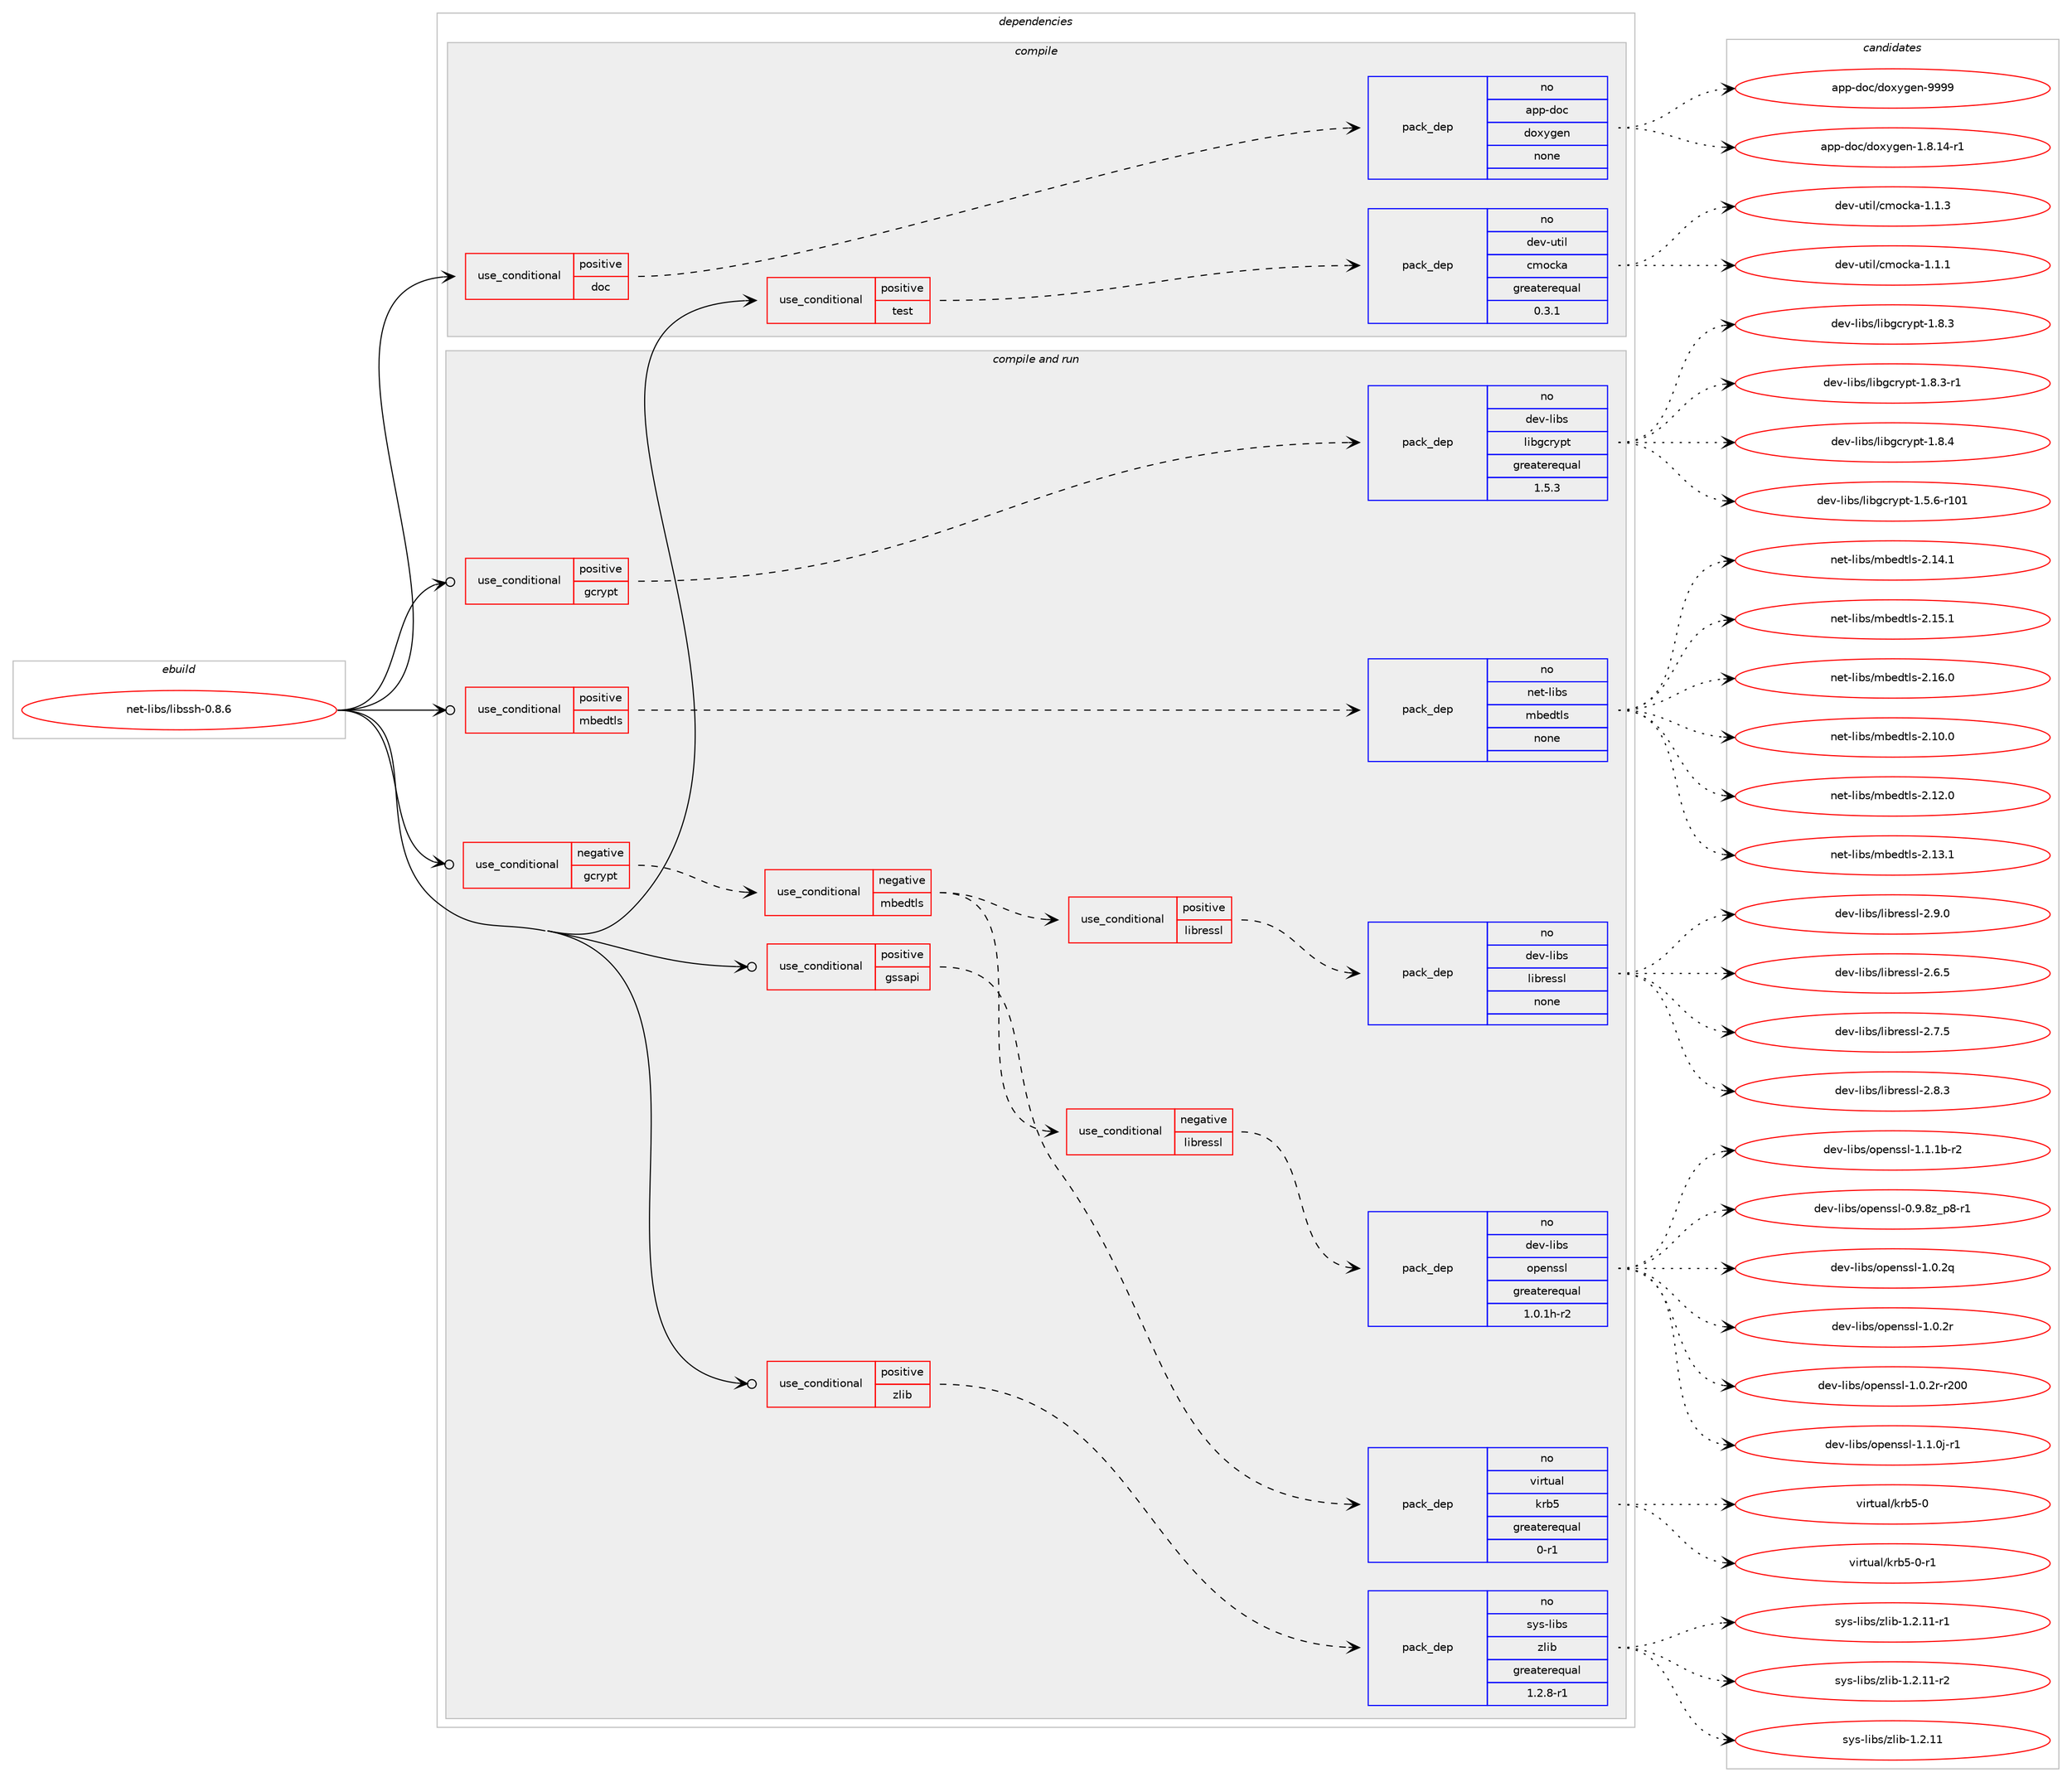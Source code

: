 digraph prolog {

# *************
# Graph options
# *************

newrank=true;
concentrate=true;
compound=true;
graph [rankdir=LR,fontname=Helvetica,fontsize=10,ranksep=1.5];#, ranksep=2.5, nodesep=0.2];
edge  [arrowhead=vee];
node  [fontname=Helvetica,fontsize=10];

# **********
# The ebuild
# **********

subgraph cluster_leftcol {
color=gray;
rank=same;
label=<<i>ebuild</i>>;
id [label="net-libs/libssh-0.8.6", color=red, width=4, href="../net-libs/libssh-0.8.6.svg"];
}

# ****************
# The dependencies
# ****************

subgraph cluster_midcol {
color=gray;
label=<<i>dependencies</i>>;
subgraph cluster_compile {
fillcolor="#eeeeee";
style=filled;
label=<<i>compile</i>>;
subgraph cond446362 {
dependency1660563 [label=<<TABLE BORDER="0" CELLBORDER="1" CELLSPACING="0" CELLPADDING="4"><TR><TD ROWSPAN="3" CELLPADDING="10">use_conditional</TD></TR><TR><TD>positive</TD></TR><TR><TD>doc</TD></TR></TABLE>>, shape=none, color=red];
subgraph pack1187241 {
dependency1660564 [label=<<TABLE BORDER="0" CELLBORDER="1" CELLSPACING="0" CELLPADDING="4" WIDTH="220"><TR><TD ROWSPAN="6" CELLPADDING="30">pack_dep</TD></TR><TR><TD WIDTH="110">no</TD></TR><TR><TD>app-doc</TD></TR><TR><TD>doxygen</TD></TR><TR><TD>none</TD></TR><TR><TD></TD></TR></TABLE>>, shape=none, color=blue];
}
dependency1660563:e -> dependency1660564:w [weight=20,style="dashed",arrowhead="vee"];
}
id:e -> dependency1660563:w [weight=20,style="solid",arrowhead="vee"];
subgraph cond446363 {
dependency1660565 [label=<<TABLE BORDER="0" CELLBORDER="1" CELLSPACING="0" CELLPADDING="4"><TR><TD ROWSPAN="3" CELLPADDING="10">use_conditional</TD></TR><TR><TD>positive</TD></TR><TR><TD>test</TD></TR></TABLE>>, shape=none, color=red];
subgraph pack1187242 {
dependency1660566 [label=<<TABLE BORDER="0" CELLBORDER="1" CELLSPACING="0" CELLPADDING="4" WIDTH="220"><TR><TD ROWSPAN="6" CELLPADDING="30">pack_dep</TD></TR><TR><TD WIDTH="110">no</TD></TR><TR><TD>dev-util</TD></TR><TR><TD>cmocka</TD></TR><TR><TD>greaterequal</TD></TR><TR><TD>0.3.1</TD></TR></TABLE>>, shape=none, color=blue];
}
dependency1660565:e -> dependency1660566:w [weight=20,style="dashed",arrowhead="vee"];
}
id:e -> dependency1660565:w [weight=20,style="solid",arrowhead="vee"];
}
subgraph cluster_compileandrun {
fillcolor="#eeeeee";
style=filled;
label=<<i>compile and run</i>>;
subgraph cond446364 {
dependency1660567 [label=<<TABLE BORDER="0" CELLBORDER="1" CELLSPACING="0" CELLPADDING="4"><TR><TD ROWSPAN="3" CELLPADDING="10">use_conditional</TD></TR><TR><TD>negative</TD></TR><TR><TD>gcrypt</TD></TR></TABLE>>, shape=none, color=red];
subgraph cond446365 {
dependency1660568 [label=<<TABLE BORDER="0" CELLBORDER="1" CELLSPACING="0" CELLPADDING="4"><TR><TD ROWSPAN="3" CELLPADDING="10">use_conditional</TD></TR><TR><TD>negative</TD></TR><TR><TD>mbedtls</TD></TR></TABLE>>, shape=none, color=red];
subgraph cond446366 {
dependency1660569 [label=<<TABLE BORDER="0" CELLBORDER="1" CELLSPACING="0" CELLPADDING="4"><TR><TD ROWSPAN="3" CELLPADDING="10">use_conditional</TD></TR><TR><TD>negative</TD></TR><TR><TD>libressl</TD></TR></TABLE>>, shape=none, color=red];
subgraph pack1187243 {
dependency1660570 [label=<<TABLE BORDER="0" CELLBORDER="1" CELLSPACING="0" CELLPADDING="4" WIDTH="220"><TR><TD ROWSPAN="6" CELLPADDING="30">pack_dep</TD></TR><TR><TD WIDTH="110">no</TD></TR><TR><TD>dev-libs</TD></TR><TR><TD>openssl</TD></TR><TR><TD>greaterequal</TD></TR><TR><TD>1.0.1h-r2</TD></TR></TABLE>>, shape=none, color=blue];
}
dependency1660569:e -> dependency1660570:w [weight=20,style="dashed",arrowhead="vee"];
}
dependency1660568:e -> dependency1660569:w [weight=20,style="dashed",arrowhead="vee"];
subgraph cond446367 {
dependency1660571 [label=<<TABLE BORDER="0" CELLBORDER="1" CELLSPACING="0" CELLPADDING="4"><TR><TD ROWSPAN="3" CELLPADDING="10">use_conditional</TD></TR><TR><TD>positive</TD></TR><TR><TD>libressl</TD></TR></TABLE>>, shape=none, color=red];
subgraph pack1187244 {
dependency1660572 [label=<<TABLE BORDER="0" CELLBORDER="1" CELLSPACING="0" CELLPADDING="4" WIDTH="220"><TR><TD ROWSPAN="6" CELLPADDING="30">pack_dep</TD></TR><TR><TD WIDTH="110">no</TD></TR><TR><TD>dev-libs</TD></TR><TR><TD>libressl</TD></TR><TR><TD>none</TD></TR><TR><TD></TD></TR></TABLE>>, shape=none, color=blue];
}
dependency1660571:e -> dependency1660572:w [weight=20,style="dashed",arrowhead="vee"];
}
dependency1660568:e -> dependency1660571:w [weight=20,style="dashed",arrowhead="vee"];
}
dependency1660567:e -> dependency1660568:w [weight=20,style="dashed",arrowhead="vee"];
}
id:e -> dependency1660567:w [weight=20,style="solid",arrowhead="odotvee"];
subgraph cond446368 {
dependency1660573 [label=<<TABLE BORDER="0" CELLBORDER="1" CELLSPACING="0" CELLPADDING="4"><TR><TD ROWSPAN="3" CELLPADDING="10">use_conditional</TD></TR><TR><TD>positive</TD></TR><TR><TD>gcrypt</TD></TR></TABLE>>, shape=none, color=red];
subgraph pack1187245 {
dependency1660574 [label=<<TABLE BORDER="0" CELLBORDER="1" CELLSPACING="0" CELLPADDING="4" WIDTH="220"><TR><TD ROWSPAN="6" CELLPADDING="30">pack_dep</TD></TR><TR><TD WIDTH="110">no</TD></TR><TR><TD>dev-libs</TD></TR><TR><TD>libgcrypt</TD></TR><TR><TD>greaterequal</TD></TR><TR><TD>1.5.3</TD></TR></TABLE>>, shape=none, color=blue];
}
dependency1660573:e -> dependency1660574:w [weight=20,style="dashed",arrowhead="vee"];
}
id:e -> dependency1660573:w [weight=20,style="solid",arrowhead="odotvee"];
subgraph cond446369 {
dependency1660575 [label=<<TABLE BORDER="0" CELLBORDER="1" CELLSPACING="0" CELLPADDING="4"><TR><TD ROWSPAN="3" CELLPADDING="10">use_conditional</TD></TR><TR><TD>positive</TD></TR><TR><TD>gssapi</TD></TR></TABLE>>, shape=none, color=red];
subgraph pack1187246 {
dependency1660576 [label=<<TABLE BORDER="0" CELLBORDER="1" CELLSPACING="0" CELLPADDING="4" WIDTH="220"><TR><TD ROWSPAN="6" CELLPADDING="30">pack_dep</TD></TR><TR><TD WIDTH="110">no</TD></TR><TR><TD>virtual</TD></TR><TR><TD>krb5</TD></TR><TR><TD>greaterequal</TD></TR><TR><TD>0-r1</TD></TR></TABLE>>, shape=none, color=blue];
}
dependency1660575:e -> dependency1660576:w [weight=20,style="dashed",arrowhead="vee"];
}
id:e -> dependency1660575:w [weight=20,style="solid",arrowhead="odotvee"];
subgraph cond446370 {
dependency1660577 [label=<<TABLE BORDER="0" CELLBORDER="1" CELLSPACING="0" CELLPADDING="4"><TR><TD ROWSPAN="3" CELLPADDING="10">use_conditional</TD></TR><TR><TD>positive</TD></TR><TR><TD>mbedtls</TD></TR></TABLE>>, shape=none, color=red];
subgraph pack1187247 {
dependency1660578 [label=<<TABLE BORDER="0" CELLBORDER="1" CELLSPACING="0" CELLPADDING="4" WIDTH="220"><TR><TD ROWSPAN="6" CELLPADDING="30">pack_dep</TD></TR><TR><TD WIDTH="110">no</TD></TR><TR><TD>net-libs</TD></TR><TR><TD>mbedtls</TD></TR><TR><TD>none</TD></TR><TR><TD></TD></TR></TABLE>>, shape=none, color=blue];
}
dependency1660577:e -> dependency1660578:w [weight=20,style="dashed",arrowhead="vee"];
}
id:e -> dependency1660577:w [weight=20,style="solid",arrowhead="odotvee"];
subgraph cond446371 {
dependency1660579 [label=<<TABLE BORDER="0" CELLBORDER="1" CELLSPACING="0" CELLPADDING="4"><TR><TD ROWSPAN="3" CELLPADDING="10">use_conditional</TD></TR><TR><TD>positive</TD></TR><TR><TD>zlib</TD></TR></TABLE>>, shape=none, color=red];
subgraph pack1187248 {
dependency1660580 [label=<<TABLE BORDER="0" CELLBORDER="1" CELLSPACING="0" CELLPADDING="4" WIDTH="220"><TR><TD ROWSPAN="6" CELLPADDING="30">pack_dep</TD></TR><TR><TD WIDTH="110">no</TD></TR><TR><TD>sys-libs</TD></TR><TR><TD>zlib</TD></TR><TR><TD>greaterequal</TD></TR><TR><TD>1.2.8-r1</TD></TR></TABLE>>, shape=none, color=blue];
}
dependency1660579:e -> dependency1660580:w [weight=20,style="dashed",arrowhead="vee"];
}
id:e -> dependency1660579:w [weight=20,style="solid",arrowhead="odotvee"];
}
subgraph cluster_run {
fillcolor="#eeeeee";
style=filled;
label=<<i>run</i>>;
}
}

# **************
# The candidates
# **************

subgraph cluster_choices {
rank=same;
color=gray;
label=<<i>candidates</i>>;

subgraph choice1187241 {
color=black;
nodesep=1;
choice97112112451001119947100111120121103101110454946564649524511449 [label="app-doc/doxygen-1.8.14-r1", color=red, width=4,href="../app-doc/doxygen-1.8.14-r1.svg"];
choice971121124510011199471001111201211031011104557575757 [label="app-doc/doxygen-9999", color=red, width=4,href="../app-doc/doxygen-9999.svg"];
dependency1660564:e -> choice97112112451001119947100111120121103101110454946564649524511449:w [style=dotted,weight="100"];
dependency1660564:e -> choice971121124510011199471001111201211031011104557575757:w [style=dotted,weight="100"];
}
subgraph choice1187242 {
color=black;
nodesep=1;
choice1001011184511711610510847991091119910797454946494649 [label="dev-util/cmocka-1.1.1", color=red, width=4,href="../dev-util/cmocka-1.1.1.svg"];
choice1001011184511711610510847991091119910797454946494651 [label="dev-util/cmocka-1.1.3", color=red, width=4,href="../dev-util/cmocka-1.1.3.svg"];
dependency1660566:e -> choice1001011184511711610510847991091119910797454946494649:w [style=dotted,weight="100"];
dependency1660566:e -> choice1001011184511711610510847991091119910797454946494651:w [style=dotted,weight="100"];
}
subgraph choice1187243 {
color=black;
nodesep=1;
choice10010111845108105981154711111210111011511510845484657465612295112564511449 [label="dev-libs/openssl-0.9.8z_p8-r1", color=red, width=4,href="../dev-libs/openssl-0.9.8z_p8-r1.svg"];
choice100101118451081059811547111112101110115115108454946484650113 [label="dev-libs/openssl-1.0.2q", color=red, width=4,href="../dev-libs/openssl-1.0.2q.svg"];
choice100101118451081059811547111112101110115115108454946484650114 [label="dev-libs/openssl-1.0.2r", color=red, width=4,href="../dev-libs/openssl-1.0.2r.svg"];
choice10010111845108105981154711111210111011511510845494648465011445114504848 [label="dev-libs/openssl-1.0.2r-r200", color=red, width=4,href="../dev-libs/openssl-1.0.2r-r200.svg"];
choice1001011184510810598115471111121011101151151084549464946481064511449 [label="dev-libs/openssl-1.1.0j-r1", color=red, width=4,href="../dev-libs/openssl-1.1.0j-r1.svg"];
choice100101118451081059811547111112101110115115108454946494649984511450 [label="dev-libs/openssl-1.1.1b-r2", color=red, width=4,href="../dev-libs/openssl-1.1.1b-r2.svg"];
dependency1660570:e -> choice10010111845108105981154711111210111011511510845484657465612295112564511449:w [style=dotted,weight="100"];
dependency1660570:e -> choice100101118451081059811547111112101110115115108454946484650113:w [style=dotted,weight="100"];
dependency1660570:e -> choice100101118451081059811547111112101110115115108454946484650114:w [style=dotted,weight="100"];
dependency1660570:e -> choice10010111845108105981154711111210111011511510845494648465011445114504848:w [style=dotted,weight="100"];
dependency1660570:e -> choice1001011184510810598115471111121011101151151084549464946481064511449:w [style=dotted,weight="100"];
dependency1660570:e -> choice100101118451081059811547111112101110115115108454946494649984511450:w [style=dotted,weight="100"];
}
subgraph choice1187244 {
color=black;
nodesep=1;
choice10010111845108105981154710810598114101115115108455046544653 [label="dev-libs/libressl-2.6.5", color=red, width=4,href="../dev-libs/libressl-2.6.5.svg"];
choice10010111845108105981154710810598114101115115108455046554653 [label="dev-libs/libressl-2.7.5", color=red, width=4,href="../dev-libs/libressl-2.7.5.svg"];
choice10010111845108105981154710810598114101115115108455046564651 [label="dev-libs/libressl-2.8.3", color=red, width=4,href="../dev-libs/libressl-2.8.3.svg"];
choice10010111845108105981154710810598114101115115108455046574648 [label="dev-libs/libressl-2.9.0", color=red, width=4,href="../dev-libs/libressl-2.9.0.svg"];
dependency1660572:e -> choice10010111845108105981154710810598114101115115108455046544653:w [style=dotted,weight="100"];
dependency1660572:e -> choice10010111845108105981154710810598114101115115108455046554653:w [style=dotted,weight="100"];
dependency1660572:e -> choice10010111845108105981154710810598114101115115108455046564651:w [style=dotted,weight="100"];
dependency1660572:e -> choice10010111845108105981154710810598114101115115108455046574648:w [style=dotted,weight="100"];
}
subgraph choice1187245 {
color=black;
nodesep=1;
choice100101118451081059811547108105981039911412111211645494653465445114494849 [label="dev-libs/libgcrypt-1.5.6-r101", color=red, width=4,href="../dev-libs/libgcrypt-1.5.6-r101.svg"];
choice1001011184510810598115471081059810399114121112116454946564651 [label="dev-libs/libgcrypt-1.8.3", color=red, width=4,href="../dev-libs/libgcrypt-1.8.3.svg"];
choice10010111845108105981154710810598103991141211121164549465646514511449 [label="dev-libs/libgcrypt-1.8.3-r1", color=red, width=4,href="../dev-libs/libgcrypt-1.8.3-r1.svg"];
choice1001011184510810598115471081059810399114121112116454946564652 [label="dev-libs/libgcrypt-1.8.4", color=red, width=4,href="../dev-libs/libgcrypt-1.8.4.svg"];
dependency1660574:e -> choice100101118451081059811547108105981039911412111211645494653465445114494849:w [style=dotted,weight="100"];
dependency1660574:e -> choice1001011184510810598115471081059810399114121112116454946564651:w [style=dotted,weight="100"];
dependency1660574:e -> choice10010111845108105981154710810598103991141211121164549465646514511449:w [style=dotted,weight="100"];
dependency1660574:e -> choice1001011184510810598115471081059810399114121112116454946564652:w [style=dotted,weight="100"];
}
subgraph choice1187246 {
color=black;
nodesep=1;
choice118105114116117971084710711498534548 [label="virtual/krb5-0", color=red, width=4,href="../virtual/krb5-0.svg"];
choice1181051141161179710847107114985345484511449 [label="virtual/krb5-0-r1", color=red, width=4,href="../virtual/krb5-0-r1.svg"];
dependency1660576:e -> choice118105114116117971084710711498534548:w [style=dotted,weight="100"];
dependency1660576:e -> choice1181051141161179710847107114985345484511449:w [style=dotted,weight="100"];
}
subgraph choice1187247 {
color=black;
nodesep=1;
choice1101011164510810598115471099810110011610811545504649484648 [label="net-libs/mbedtls-2.10.0", color=red, width=4,href="../net-libs/mbedtls-2.10.0.svg"];
choice1101011164510810598115471099810110011610811545504649504648 [label="net-libs/mbedtls-2.12.0", color=red, width=4,href="../net-libs/mbedtls-2.12.0.svg"];
choice1101011164510810598115471099810110011610811545504649514649 [label="net-libs/mbedtls-2.13.1", color=red, width=4,href="../net-libs/mbedtls-2.13.1.svg"];
choice1101011164510810598115471099810110011610811545504649524649 [label="net-libs/mbedtls-2.14.1", color=red, width=4,href="../net-libs/mbedtls-2.14.1.svg"];
choice1101011164510810598115471099810110011610811545504649534649 [label="net-libs/mbedtls-2.15.1", color=red, width=4,href="../net-libs/mbedtls-2.15.1.svg"];
choice1101011164510810598115471099810110011610811545504649544648 [label="net-libs/mbedtls-2.16.0", color=red, width=4,href="../net-libs/mbedtls-2.16.0.svg"];
dependency1660578:e -> choice1101011164510810598115471099810110011610811545504649484648:w [style=dotted,weight="100"];
dependency1660578:e -> choice1101011164510810598115471099810110011610811545504649504648:w [style=dotted,weight="100"];
dependency1660578:e -> choice1101011164510810598115471099810110011610811545504649514649:w [style=dotted,weight="100"];
dependency1660578:e -> choice1101011164510810598115471099810110011610811545504649524649:w [style=dotted,weight="100"];
dependency1660578:e -> choice1101011164510810598115471099810110011610811545504649534649:w [style=dotted,weight="100"];
dependency1660578:e -> choice1101011164510810598115471099810110011610811545504649544648:w [style=dotted,weight="100"];
}
subgraph choice1187248 {
color=black;
nodesep=1;
choice1151211154510810598115471221081059845494650464949 [label="sys-libs/zlib-1.2.11", color=red, width=4,href="../sys-libs/zlib-1.2.11.svg"];
choice11512111545108105981154712210810598454946504649494511449 [label="sys-libs/zlib-1.2.11-r1", color=red, width=4,href="../sys-libs/zlib-1.2.11-r1.svg"];
choice11512111545108105981154712210810598454946504649494511450 [label="sys-libs/zlib-1.2.11-r2", color=red, width=4,href="../sys-libs/zlib-1.2.11-r2.svg"];
dependency1660580:e -> choice1151211154510810598115471221081059845494650464949:w [style=dotted,weight="100"];
dependency1660580:e -> choice11512111545108105981154712210810598454946504649494511449:w [style=dotted,weight="100"];
dependency1660580:e -> choice11512111545108105981154712210810598454946504649494511450:w [style=dotted,weight="100"];
}
}

}

